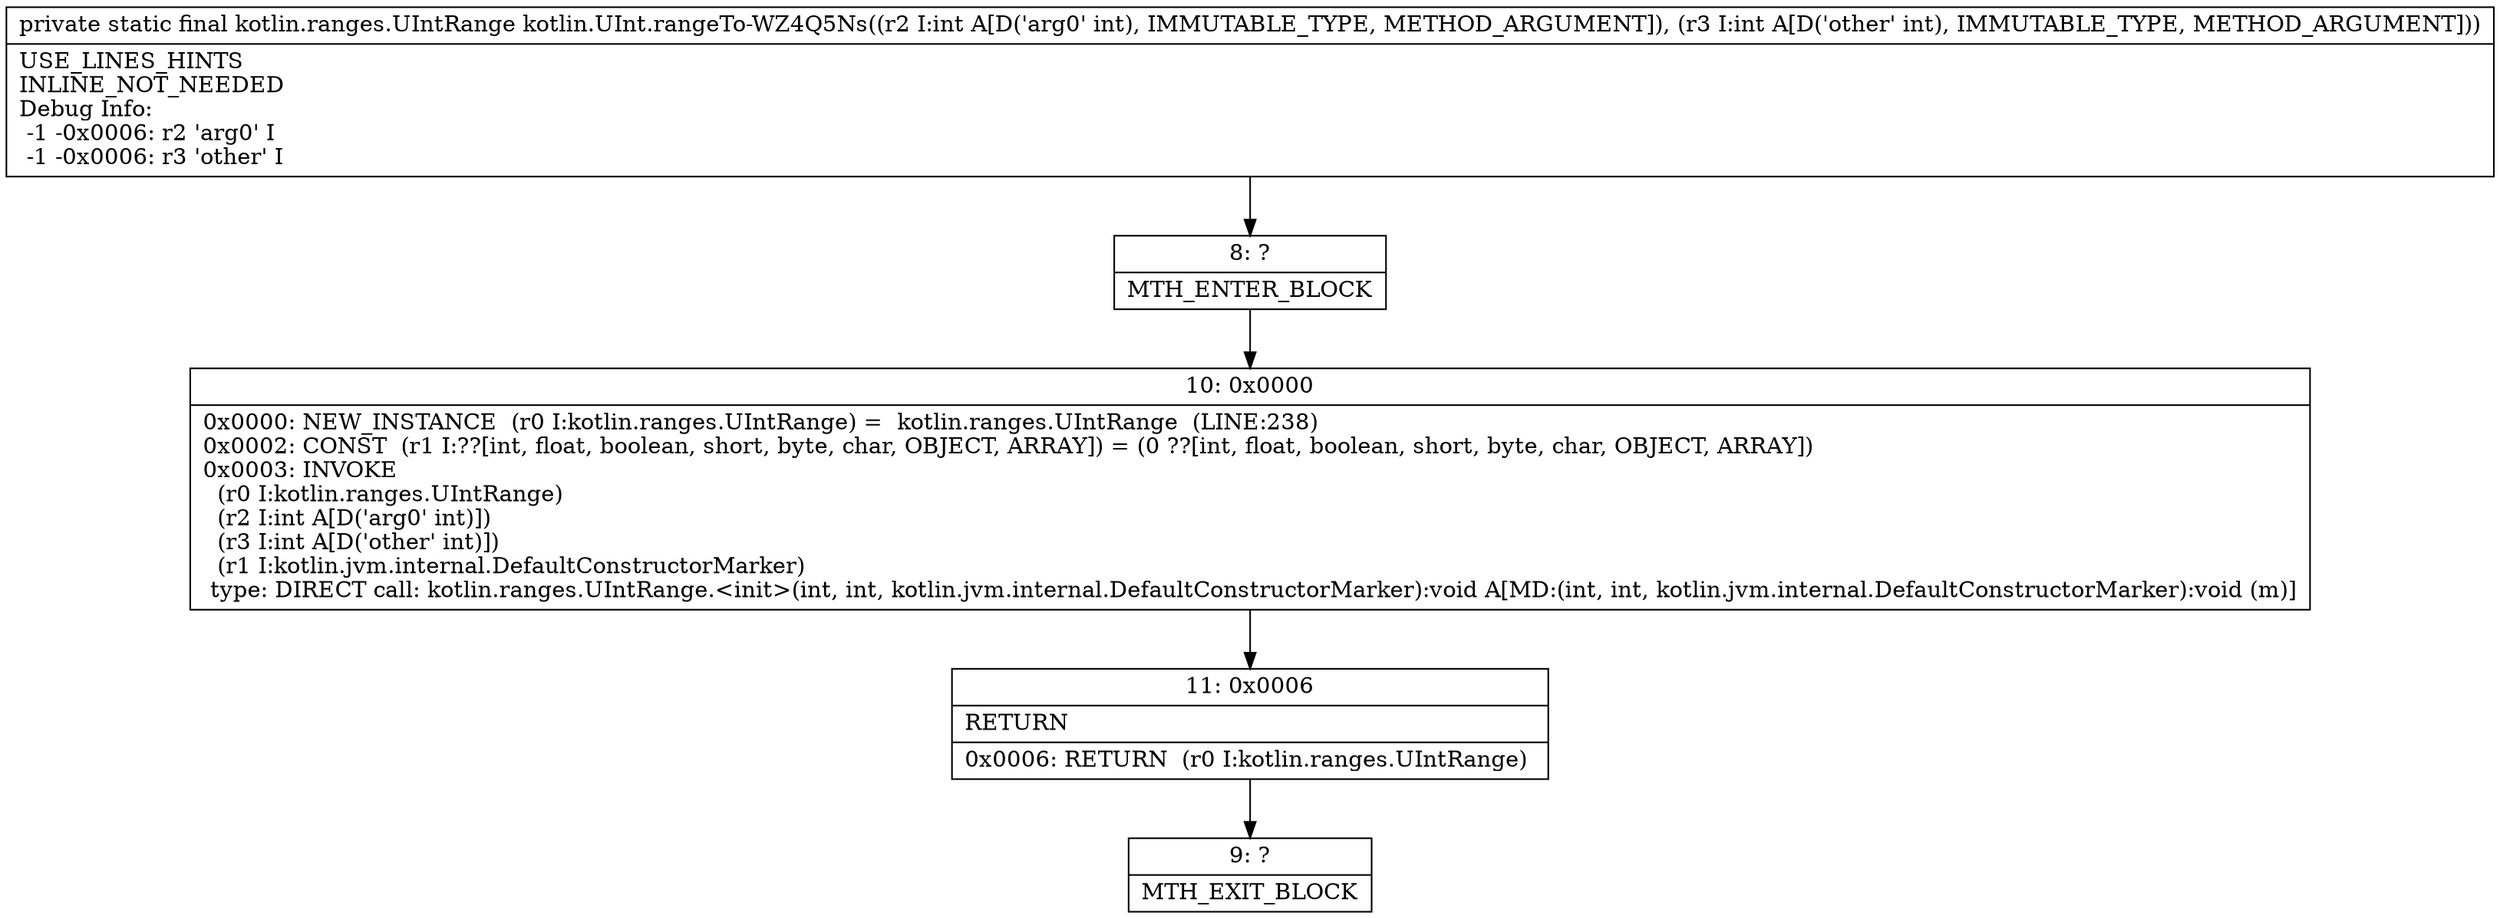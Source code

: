digraph "CFG forkotlin.UInt.rangeTo\-WZ4Q5Ns(II)Lkotlin\/ranges\/UIntRange;" {
Node_8 [shape=record,label="{8\:\ ?|MTH_ENTER_BLOCK\l}"];
Node_10 [shape=record,label="{10\:\ 0x0000|0x0000: NEW_INSTANCE  (r0 I:kotlin.ranges.UIntRange) =  kotlin.ranges.UIntRange  (LINE:238)\l0x0002: CONST  (r1 I:??[int, float, boolean, short, byte, char, OBJECT, ARRAY]) = (0 ??[int, float, boolean, short, byte, char, OBJECT, ARRAY]) \l0x0003: INVOKE  \l  (r0 I:kotlin.ranges.UIntRange)\l  (r2 I:int A[D('arg0' int)])\l  (r3 I:int A[D('other' int)])\l  (r1 I:kotlin.jvm.internal.DefaultConstructorMarker)\l type: DIRECT call: kotlin.ranges.UIntRange.\<init\>(int, int, kotlin.jvm.internal.DefaultConstructorMarker):void A[MD:(int, int, kotlin.jvm.internal.DefaultConstructorMarker):void (m)]\l}"];
Node_11 [shape=record,label="{11\:\ 0x0006|RETURN\l|0x0006: RETURN  (r0 I:kotlin.ranges.UIntRange) \l}"];
Node_9 [shape=record,label="{9\:\ ?|MTH_EXIT_BLOCK\l}"];
MethodNode[shape=record,label="{private static final kotlin.ranges.UIntRange kotlin.UInt.rangeTo\-WZ4Q5Ns((r2 I:int A[D('arg0' int), IMMUTABLE_TYPE, METHOD_ARGUMENT]), (r3 I:int A[D('other' int), IMMUTABLE_TYPE, METHOD_ARGUMENT]))  | USE_LINES_HINTS\lINLINE_NOT_NEEDED\lDebug Info:\l  \-1 \-0x0006: r2 'arg0' I\l  \-1 \-0x0006: r3 'other' I\l}"];
MethodNode -> Node_8;Node_8 -> Node_10;
Node_10 -> Node_11;
Node_11 -> Node_9;
}

